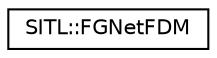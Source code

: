 digraph "Graphical Class Hierarchy"
{
 // INTERACTIVE_SVG=YES
  edge [fontname="Helvetica",fontsize="10",labelfontname="Helvetica",labelfontsize="10"];
  node [fontname="Helvetica",fontsize="10",shape=record];
  rankdir="LR";
  Node1 [label="SITL::FGNetFDM",height=0.2,width=0.4,color="black", fillcolor="white", style="filled",URL="$classSITL_1_1FGNetFDM.html"];
}
